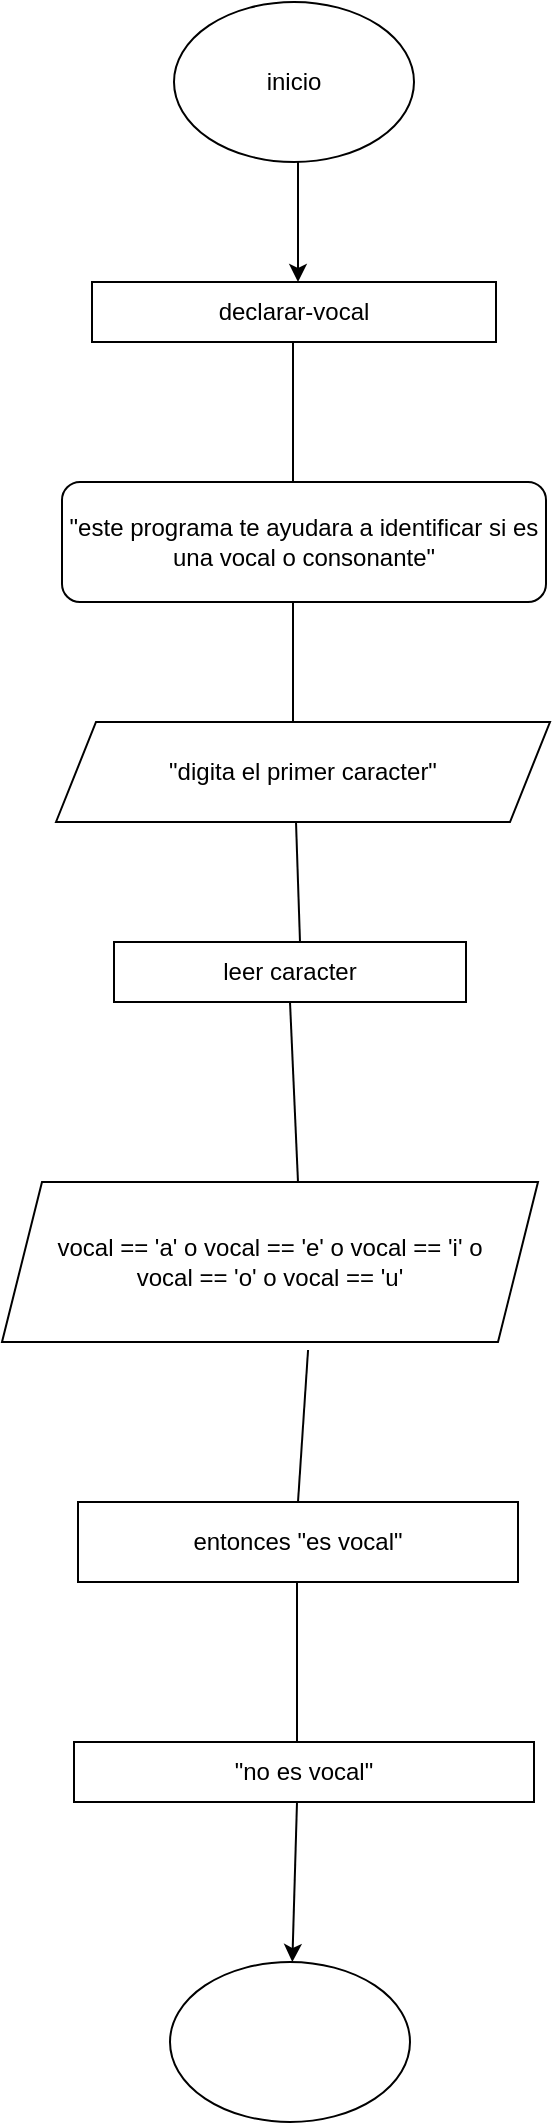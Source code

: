<mxfile version="22.0.4" type="github">
  <diagram name="Página-1" id="QLmy-znSimX7JHxG7N9l">
    <mxGraphModel dx="1434" dy="841" grid="1" gridSize="10" guides="1" tooltips="1" connect="1" arrows="1" fold="1" page="1" pageScale="1" pageWidth="827" pageHeight="1169" math="0" shadow="0">
      <root>
        <mxCell id="0" />
        <mxCell id="1" parent="0" />
        <mxCell id="uu9Az_5-EwIncJjdCse8-1" value="inicio" style="ellipse;whiteSpace=wrap;html=1;" vertex="1" parent="1">
          <mxGeometry x="338" y="10" width="120" height="80" as="geometry" />
        </mxCell>
        <mxCell id="uu9Az_5-EwIncJjdCse8-2" value="" style="endArrow=classic;html=1;rounded=0;" edge="1" parent="1">
          <mxGeometry width="50" height="50" relative="1" as="geometry">
            <mxPoint x="400" y="90" as="sourcePoint" />
            <mxPoint x="400" y="150" as="targetPoint" />
          </mxGeometry>
        </mxCell>
        <mxCell id="uu9Az_5-EwIncJjdCse8-3" value="declarar-vocal" style="rounded=0;whiteSpace=wrap;html=1;" vertex="1" parent="1">
          <mxGeometry x="297" y="150" width="202" height="30" as="geometry" />
        </mxCell>
        <mxCell id="uu9Az_5-EwIncJjdCse8-4" value="" style="endArrow=none;html=1;rounded=0;" edge="1" parent="1">
          <mxGeometry width="50" height="50" relative="1" as="geometry">
            <mxPoint x="397.5" y="250" as="sourcePoint" />
            <mxPoint x="397.5" y="180" as="targetPoint" />
          </mxGeometry>
        </mxCell>
        <mxCell id="uu9Az_5-EwIncJjdCse8-6" value="&quot;este programa te ayudara a identificar si es una vocal o consonante&quot;" style="rounded=1;whiteSpace=wrap;html=1;" vertex="1" parent="1">
          <mxGeometry x="282" y="250" width="242" height="60" as="geometry" />
        </mxCell>
        <mxCell id="uu9Az_5-EwIncJjdCse8-7" value="" style="endArrow=none;html=1;rounded=0;" edge="1" parent="1">
          <mxGeometry width="50" height="50" relative="1" as="geometry">
            <mxPoint x="397.5" y="310" as="sourcePoint" />
            <mxPoint x="397.5" y="370" as="targetPoint" />
          </mxGeometry>
        </mxCell>
        <mxCell id="uu9Az_5-EwIncJjdCse8-8" value="&quot;digita el primer caracter&quot;" style="shape=parallelogram;perimeter=parallelogramPerimeter;whiteSpace=wrap;html=1;fixedSize=1;" vertex="1" parent="1">
          <mxGeometry x="279" y="370" width="247" height="50" as="geometry" />
        </mxCell>
        <mxCell id="uu9Az_5-EwIncJjdCse8-9" value="" style="endArrow=none;html=1;rounded=0;" edge="1" parent="1">
          <mxGeometry width="50" height="50" relative="1" as="geometry">
            <mxPoint x="399" y="420" as="sourcePoint" />
            <mxPoint x="401" y="480" as="targetPoint" />
          </mxGeometry>
        </mxCell>
        <mxCell id="uu9Az_5-EwIncJjdCse8-10" value="leer caracter" style="rounded=0;whiteSpace=wrap;html=1;" vertex="1" parent="1">
          <mxGeometry x="308" y="480" width="176" height="30" as="geometry" />
        </mxCell>
        <mxCell id="uu9Az_5-EwIncJjdCse8-11" value="" style="endArrow=none;html=1;rounded=0;entryX=0.5;entryY=1;entryDx=0;entryDy=0;" edge="1" parent="1" target="uu9Az_5-EwIncJjdCse8-10">
          <mxGeometry width="50" height="50" relative="1" as="geometry">
            <mxPoint x="400" y="600" as="sourcePoint" />
            <mxPoint x="414" y="560" as="targetPoint" />
          </mxGeometry>
        </mxCell>
        <mxCell id="uu9Az_5-EwIncJjdCse8-12" value="vocal == &#39;a&#39; o vocal == &#39;e&#39; o vocal == &#39;i&#39; o &lt;br&gt;vocal == &#39;o&#39; o vocal == &#39;u&#39;" style="shape=parallelogram;perimeter=parallelogramPerimeter;whiteSpace=wrap;html=1;fixedSize=1;" vertex="1" parent="1">
          <mxGeometry x="252" y="600" width="268" height="80" as="geometry" />
        </mxCell>
        <mxCell id="uu9Az_5-EwIncJjdCse8-13" value="" style="endArrow=none;html=1;rounded=0;entryX=0.571;entryY=1.05;entryDx=0;entryDy=0;entryPerimeter=0;" edge="1" parent="1" target="uu9Az_5-EwIncJjdCse8-12">
          <mxGeometry width="50" height="50" relative="1" as="geometry">
            <mxPoint x="400" y="760" as="sourcePoint" />
            <mxPoint x="451" y="720" as="targetPoint" />
          </mxGeometry>
        </mxCell>
        <mxCell id="uu9Az_5-EwIncJjdCse8-14" value="entonces &quot;es vocal&quot;" style="rounded=0;whiteSpace=wrap;html=1;" vertex="1" parent="1">
          <mxGeometry x="290" y="760" width="220" height="40" as="geometry" />
        </mxCell>
        <mxCell id="uu9Az_5-EwIncJjdCse8-15" value="&quot;no es vocal&quot;" style="rounded=0;whiteSpace=wrap;html=1;" vertex="1" parent="1">
          <mxGeometry x="288" y="880" width="230" height="30" as="geometry" />
        </mxCell>
        <mxCell id="uu9Az_5-EwIncJjdCse8-16" value="" style="endArrow=none;html=1;rounded=0;" edge="1" parent="1">
          <mxGeometry width="50" height="50" relative="1" as="geometry">
            <mxPoint x="399.5" y="800" as="sourcePoint" />
            <mxPoint x="399.5" y="880" as="targetPoint" />
          </mxGeometry>
        </mxCell>
        <mxCell id="uu9Az_5-EwIncJjdCse8-17" value="" style="endArrow=classic;html=1;rounded=0;" edge="1" parent="1" target="uu9Az_5-EwIncJjdCse8-18">
          <mxGeometry width="50" height="50" relative="1" as="geometry">
            <mxPoint x="399.5" y="910" as="sourcePoint" />
            <mxPoint x="399.5" y="1000" as="targetPoint" />
          </mxGeometry>
        </mxCell>
        <mxCell id="uu9Az_5-EwIncJjdCse8-18" value="" style="ellipse;whiteSpace=wrap;html=1;" vertex="1" parent="1">
          <mxGeometry x="336" y="990" width="120" height="80" as="geometry" />
        </mxCell>
      </root>
    </mxGraphModel>
  </diagram>
</mxfile>
